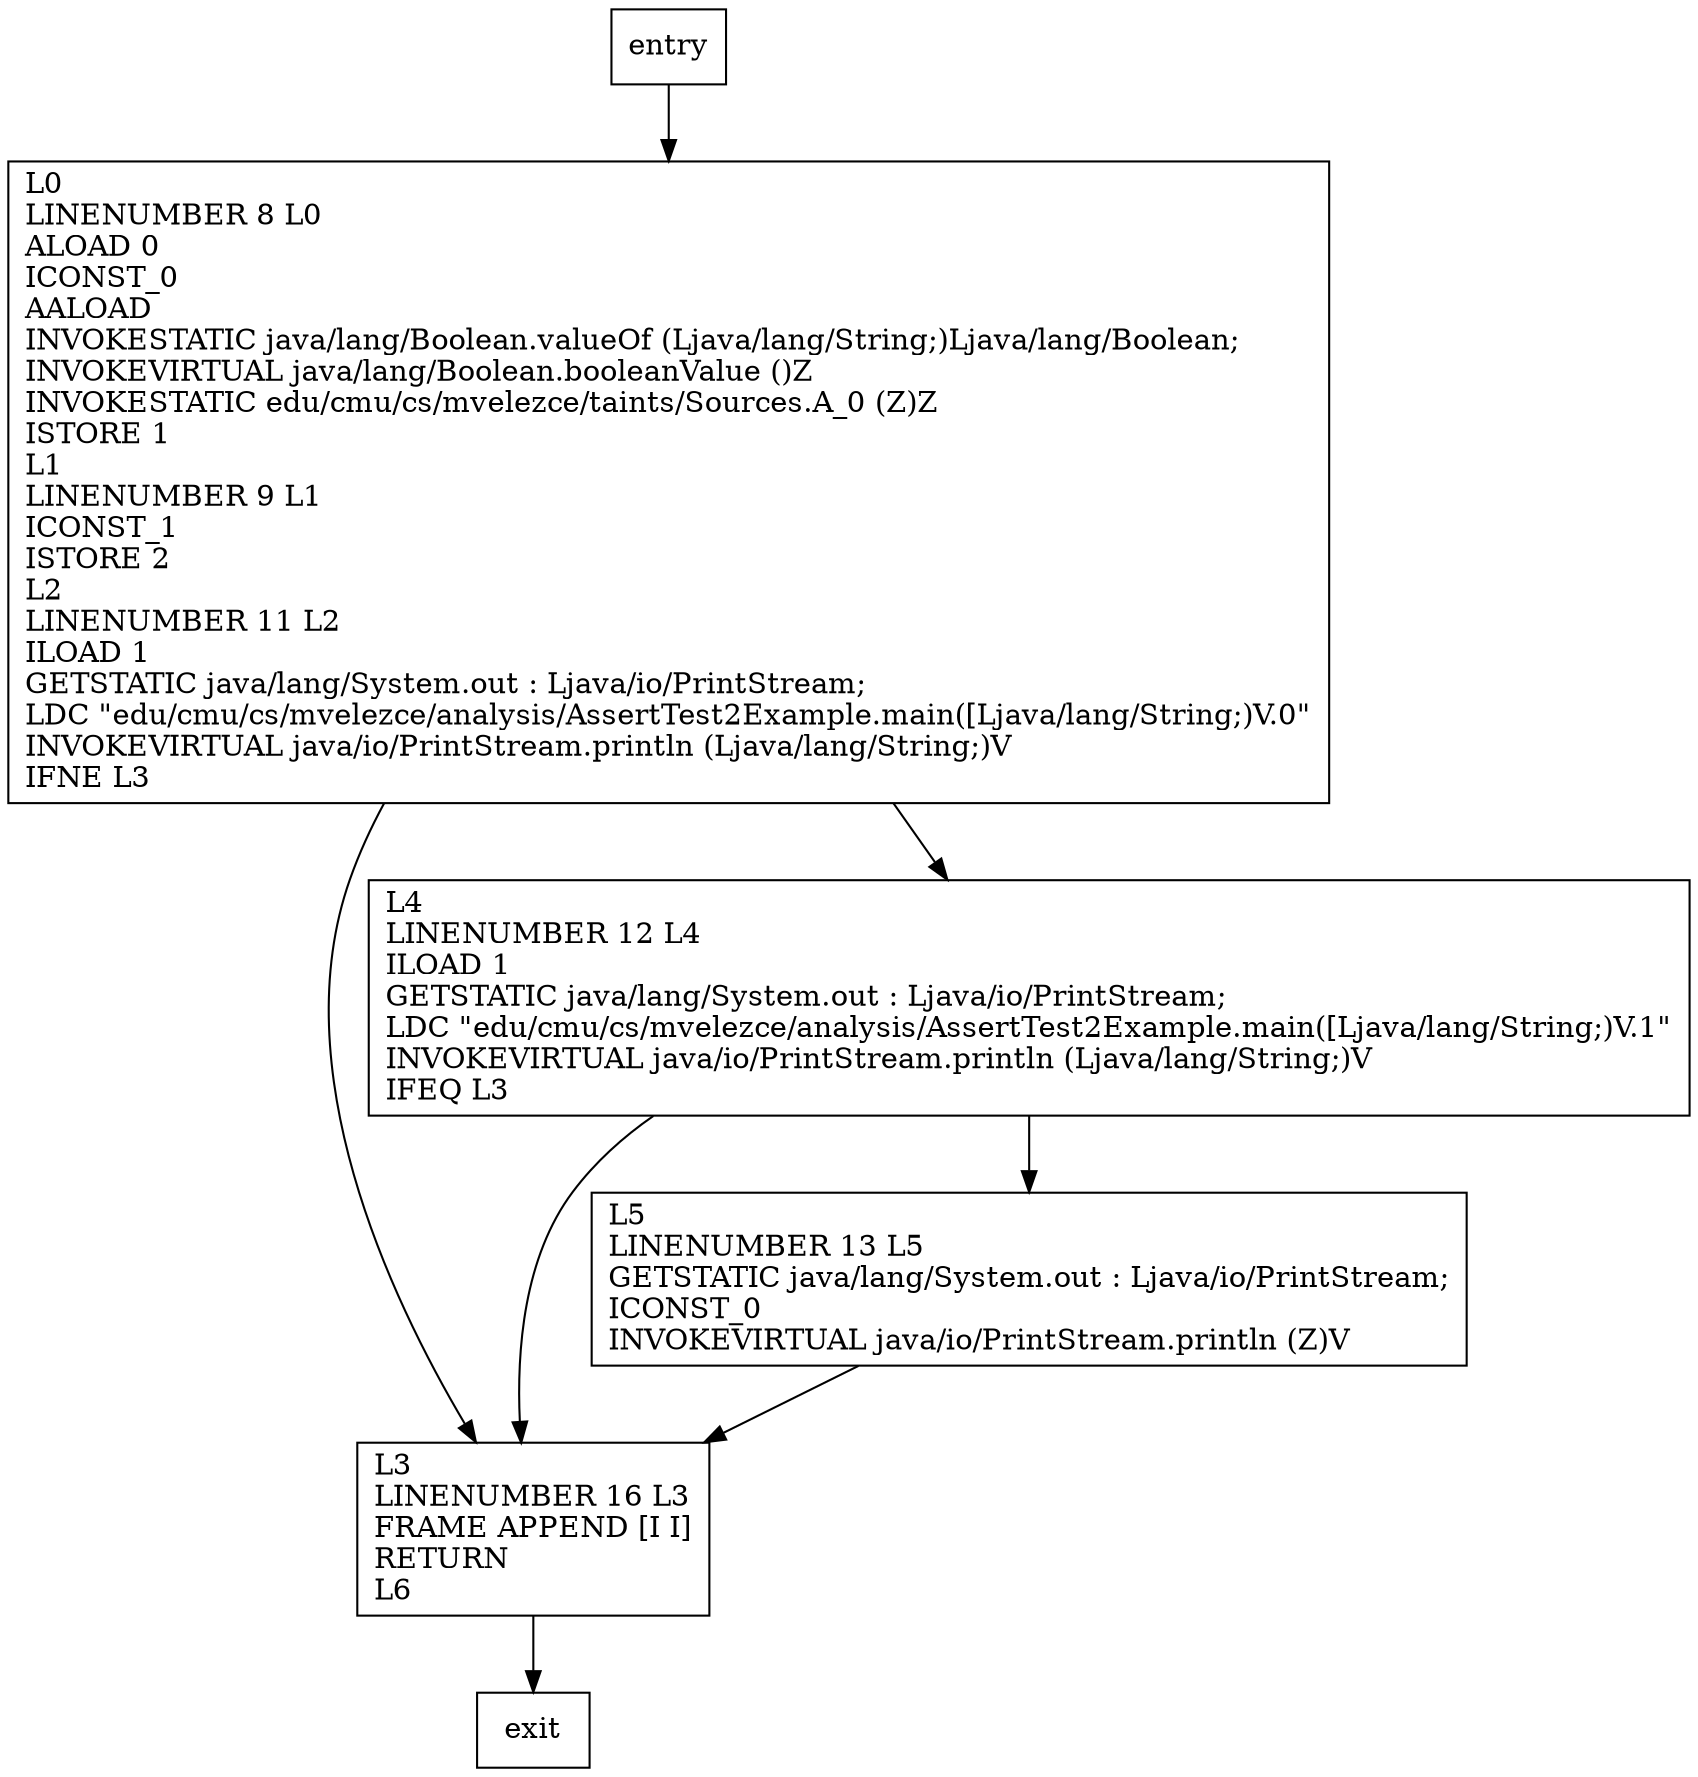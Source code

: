 digraph main {
node [shape=record];
41903949 [label="L3\lLINENUMBER 16 L3\lFRAME APPEND [I I]\lRETURN\lL6\l"];
1277181601 [label="L0\lLINENUMBER 8 L0\lALOAD 0\lICONST_0\lAALOAD\lINVOKESTATIC java/lang/Boolean.valueOf (Ljava/lang/String;)Ljava/lang/Boolean;\lINVOKEVIRTUAL java/lang/Boolean.booleanValue ()Z\lINVOKESTATIC edu/cmu/cs/mvelezce/taints/Sources.A_0 (Z)Z\lISTORE 1\lL1\lLINENUMBER 9 L1\lICONST_1\lISTORE 2\lL2\lLINENUMBER 11 L2\lILOAD 1\lGETSTATIC java/lang/System.out : Ljava/io/PrintStream;\lLDC \"edu/cmu/cs/mvelezce/analysis/AssertTest2Example.main([Ljava/lang/String;)V.0\"\lINVOKEVIRTUAL java/io/PrintStream.println (Ljava/lang/String;)V\lIFNE L3\l"];
488970385 [label="L4\lLINENUMBER 12 L4\lILOAD 1\lGETSTATIC java/lang/System.out : Ljava/io/PrintStream;\lLDC \"edu/cmu/cs/mvelezce/analysis/AssertTest2Example.main([Ljava/lang/String;)V.1\"\lINVOKEVIRTUAL java/io/PrintStream.println (Ljava/lang/String;)V\lIFEQ L3\l"];
1209271652 [label="L5\lLINENUMBER 13 L5\lGETSTATIC java/lang/System.out : Ljava/io/PrintStream;\lICONST_0\lINVOKEVIRTUAL java/io/PrintStream.println (Z)V\l"];
entry;
exit;
41903949 -> exit;
entry -> 1277181601;
1277181601 -> 41903949;
1277181601 -> 488970385;
488970385 -> 41903949;
488970385 -> 1209271652;
1209271652 -> 41903949;
}
